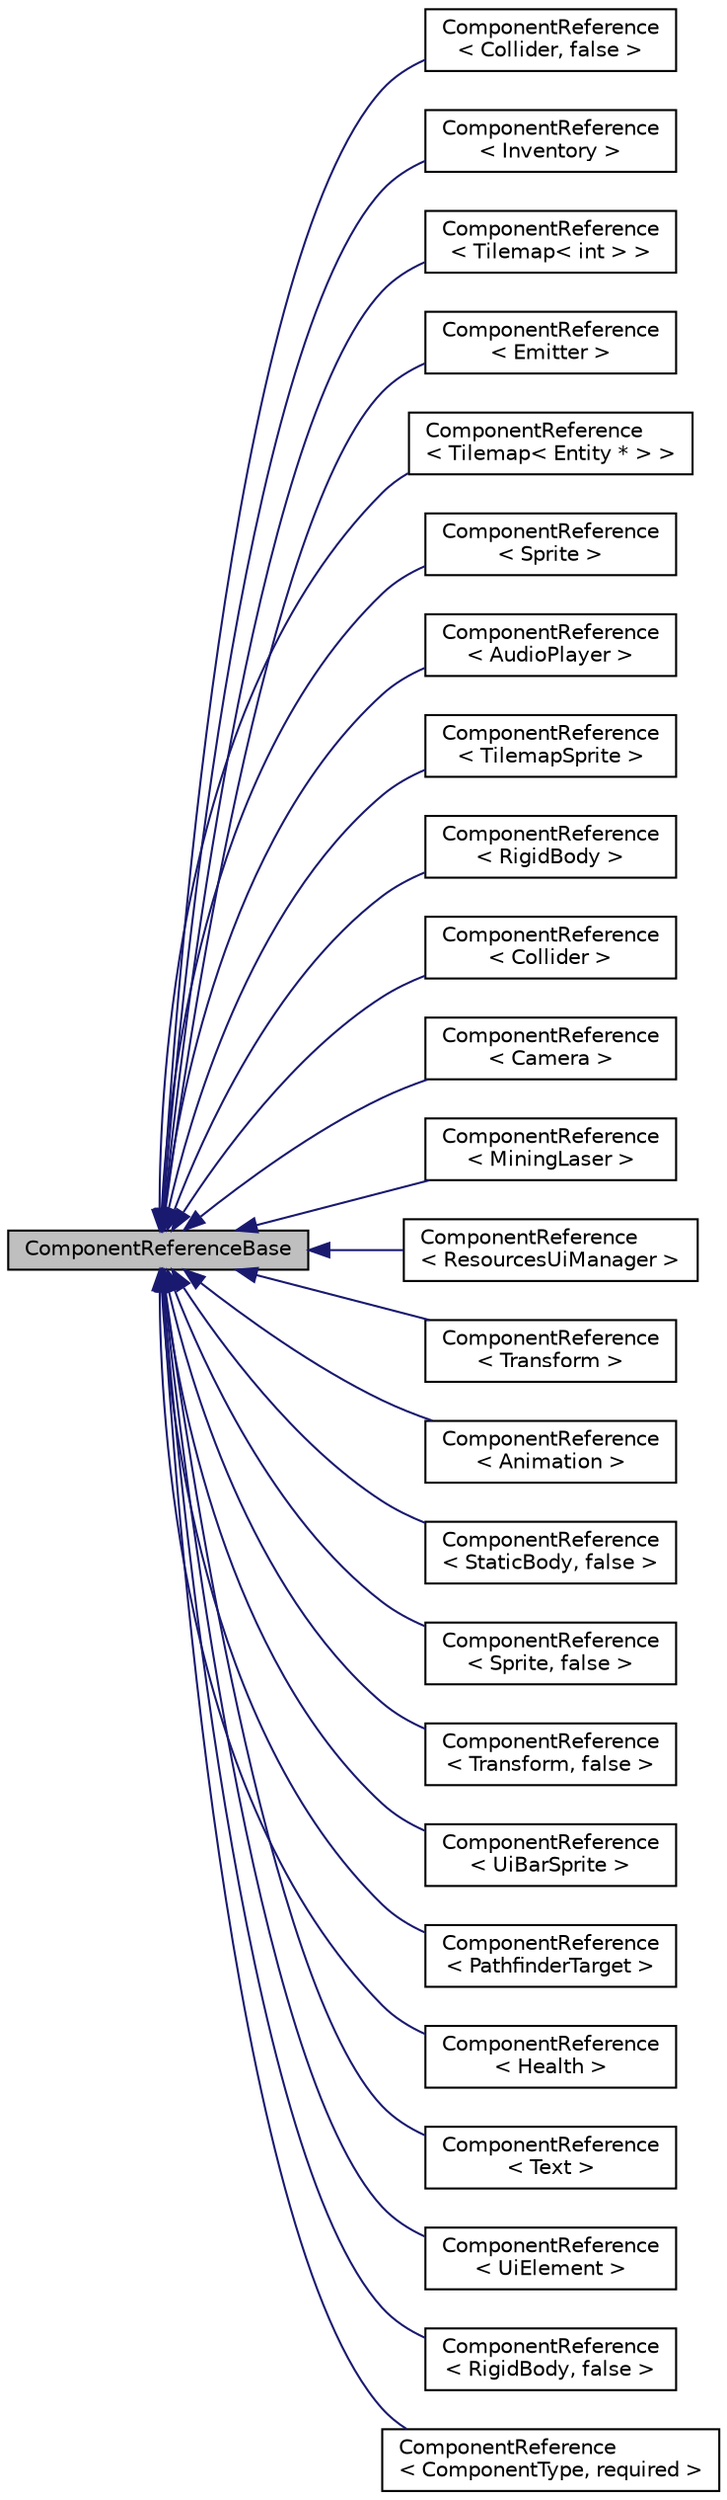 digraph "ComponentReferenceBase"
{
 // LATEX_PDF_SIZE
  edge [fontname="Helvetica",fontsize="10",labelfontname="Helvetica",labelfontsize="10"];
  node [fontname="Helvetica",fontsize="10",shape=record];
  rankdir="LR";
  Node1 [label="ComponentReferenceBase",height=0.2,width=0.4,color="black", fillcolor="grey75", style="filled", fontcolor="black",tooltip="abstract base class for templatized ComponentReferences"];
  Node1 -> Node2 [dir="back",color="midnightblue",fontsize="10",style="solid",fontname="Helvetica"];
  Node2 [label="ComponentReference\l\< Collider, false \>",height=0.2,width=0.4,color="black", fillcolor="white", style="filled",URL="$classComponentReference.html",tooltip=" "];
  Node1 -> Node3 [dir="back",color="midnightblue",fontsize="10",style="solid",fontname="Helvetica"];
  Node3 [label="ComponentReference\l\< Inventory \>",height=0.2,width=0.4,color="black", fillcolor="white", style="filled",URL="$classComponentReference.html",tooltip=" "];
  Node1 -> Node4 [dir="back",color="midnightblue",fontsize="10",style="solid",fontname="Helvetica"];
  Node4 [label="ComponentReference\l\< Tilemap\< int \> \>",height=0.2,width=0.4,color="black", fillcolor="white", style="filled",URL="$classComponentReference.html",tooltip=" "];
  Node1 -> Node5 [dir="back",color="midnightblue",fontsize="10",style="solid",fontname="Helvetica"];
  Node5 [label="ComponentReference\l\< Emitter \>",height=0.2,width=0.4,color="black", fillcolor="white", style="filled",URL="$classComponentReference.html",tooltip=" "];
  Node1 -> Node6 [dir="back",color="midnightblue",fontsize="10",style="solid",fontname="Helvetica"];
  Node6 [label="ComponentReference\l\< Tilemap\< Entity * \> \>",height=0.2,width=0.4,color="black", fillcolor="white", style="filled",URL="$classComponentReference.html",tooltip=" "];
  Node1 -> Node7 [dir="back",color="midnightblue",fontsize="10",style="solid",fontname="Helvetica"];
  Node7 [label="ComponentReference\l\< Sprite \>",height=0.2,width=0.4,color="black", fillcolor="white", style="filled",URL="$classComponentReference.html",tooltip=" "];
  Node1 -> Node8 [dir="back",color="midnightblue",fontsize="10",style="solid",fontname="Helvetica"];
  Node8 [label="ComponentReference\l\< AudioPlayer \>",height=0.2,width=0.4,color="black", fillcolor="white", style="filled",URL="$classComponentReference.html",tooltip=" "];
  Node1 -> Node9 [dir="back",color="midnightblue",fontsize="10",style="solid",fontname="Helvetica"];
  Node9 [label="ComponentReference\l\< TilemapSprite \>",height=0.2,width=0.4,color="black", fillcolor="white", style="filled",URL="$classComponentReference.html",tooltip=" "];
  Node1 -> Node10 [dir="back",color="midnightblue",fontsize="10",style="solid",fontname="Helvetica"];
  Node10 [label="ComponentReference\l\< RigidBody \>",height=0.2,width=0.4,color="black", fillcolor="white", style="filled",URL="$classComponentReference.html",tooltip=" "];
  Node1 -> Node11 [dir="back",color="midnightblue",fontsize="10",style="solid",fontname="Helvetica"];
  Node11 [label="ComponentReference\l\< Collider \>",height=0.2,width=0.4,color="black", fillcolor="white", style="filled",URL="$classComponentReference.html",tooltip=" "];
  Node1 -> Node12 [dir="back",color="midnightblue",fontsize="10",style="solid",fontname="Helvetica"];
  Node12 [label="ComponentReference\l\< Camera \>",height=0.2,width=0.4,color="black", fillcolor="white", style="filled",URL="$classComponentReference.html",tooltip=" "];
  Node1 -> Node13 [dir="back",color="midnightblue",fontsize="10",style="solid",fontname="Helvetica"];
  Node13 [label="ComponentReference\l\< MiningLaser \>",height=0.2,width=0.4,color="black", fillcolor="white", style="filled",URL="$classComponentReference.html",tooltip=" "];
  Node1 -> Node14 [dir="back",color="midnightblue",fontsize="10",style="solid",fontname="Helvetica"];
  Node14 [label="ComponentReference\l\< ResourcesUiManager \>",height=0.2,width=0.4,color="black", fillcolor="white", style="filled",URL="$classComponentReference.html",tooltip=" "];
  Node1 -> Node15 [dir="back",color="midnightblue",fontsize="10",style="solid",fontname="Helvetica"];
  Node15 [label="ComponentReference\l\< Transform \>",height=0.2,width=0.4,color="black", fillcolor="white", style="filled",URL="$classComponentReference.html",tooltip=" "];
  Node1 -> Node16 [dir="back",color="midnightblue",fontsize="10",style="solid",fontname="Helvetica"];
  Node16 [label="ComponentReference\l\< Animation \>",height=0.2,width=0.4,color="black", fillcolor="white", style="filled",URL="$classComponentReference.html",tooltip=" "];
  Node1 -> Node17 [dir="back",color="midnightblue",fontsize="10",style="solid",fontname="Helvetica"];
  Node17 [label="ComponentReference\l\< StaticBody, false \>",height=0.2,width=0.4,color="black", fillcolor="white", style="filled",URL="$classComponentReference.html",tooltip=" "];
  Node1 -> Node18 [dir="back",color="midnightblue",fontsize="10",style="solid",fontname="Helvetica"];
  Node18 [label="ComponentReference\l\< Sprite, false \>",height=0.2,width=0.4,color="black", fillcolor="white", style="filled",URL="$classComponentReference.html",tooltip=" "];
  Node1 -> Node19 [dir="back",color="midnightblue",fontsize="10",style="solid",fontname="Helvetica"];
  Node19 [label="ComponentReference\l\< Transform, false \>",height=0.2,width=0.4,color="black", fillcolor="white", style="filled",URL="$classComponentReference.html",tooltip=" "];
  Node1 -> Node20 [dir="back",color="midnightblue",fontsize="10",style="solid",fontname="Helvetica"];
  Node20 [label="ComponentReference\l\< UiBarSprite \>",height=0.2,width=0.4,color="black", fillcolor="white", style="filled",URL="$classComponentReference.html",tooltip=" "];
  Node1 -> Node21 [dir="back",color="midnightblue",fontsize="10",style="solid",fontname="Helvetica"];
  Node21 [label="ComponentReference\l\< PathfinderTarget \>",height=0.2,width=0.4,color="black", fillcolor="white", style="filled",URL="$classComponentReference.html",tooltip=" "];
  Node1 -> Node22 [dir="back",color="midnightblue",fontsize="10",style="solid",fontname="Helvetica"];
  Node22 [label="ComponentReference\l\< Health \>",height=0.2,width=0.4,color="black", fillcolor="white", style="filled",URL="$classComponentReference.html",tooltip=" "];
  Node1 -> Node23 [dir="back",color="midnightblue",fontsize="10",style="solid",fontname="Helvetica"];
  Node23 [label="ComponentReference\l\< Text \>",height=0.2,width=0.4,color="black", fillcolor="white", style="filled",URL="$classComponentReference.html",tooltip=" "];
  Node1 -> Node24 [dir="back",color="midnightblue",fontsize="10",style="solid",fontname="Helvetica"];
  Node24 [label="ComponentReference\l\< UiElement \>",height=0.2,width=0.4,color="black", fillcolor="white", style="filled",URL="$classComponentReference.html",tooltip=" "];
  Node1 -> Node25 [dir="back",color="midnightblue",fontsize="10",style="solid",fontname="Helvetica"];
  Node25 [label="ComponentReference\l\< RigidBody, false \>",height=0.2,width=0.4,color="black", fillcolor="white", style="filled",URL="$classComponentReference.html",tooltip=" "];
  Node1 -> Node26 [dir="back",color="midnightblue",fontsize="10",style="solid",fontname="Helvetica"];
  Node26 [label="ComponentReference\l\< ComponentType, required \>",height=0.2,width=0.4,color="black", fillcolor="white", style="filled",URL="$classComponentReference.html",tooltip="a reference to a component in the scene"];
}
